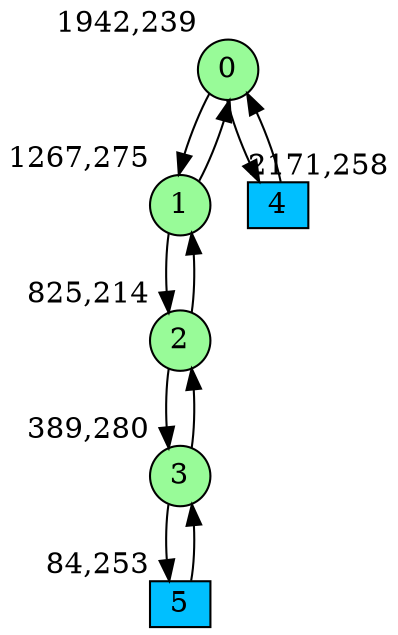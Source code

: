 digraph G {
graph [bgcolor=white]
node [shape=circle, style = filled, fillcolor=white,fixedsize=true, width=0.4, height=0.3 ]
0[xlabel="1942,239", pos = "29.0313,0.640625!", fillcolor=palegreen ];
1[xlabel="1267,275", pos = "18.4844,0.078125!", fillcolor=palegreen ];
2[xlabel="825,214", pos = "11.5781,1.03125!", fillcolor=palegreen ];
3[xlabel="389,280", pos = "4.76563,0!", fillcolor=palegreen ];
4[xlabel="2171,258", pos = "32.6094,0.34375!", fillcolor=deepskyblue, shape=box ];
5[xlabel="84,253", pos = "0,0.421875!", fillcolor=deepskyblue, shape=box ];
0->1 ;
0->4 ;
1->0 ;
1->2 ;
2->1 ;
2->3 ;
3->2 ;
3->5 ;
4->0 ;
5->3 ;
}
